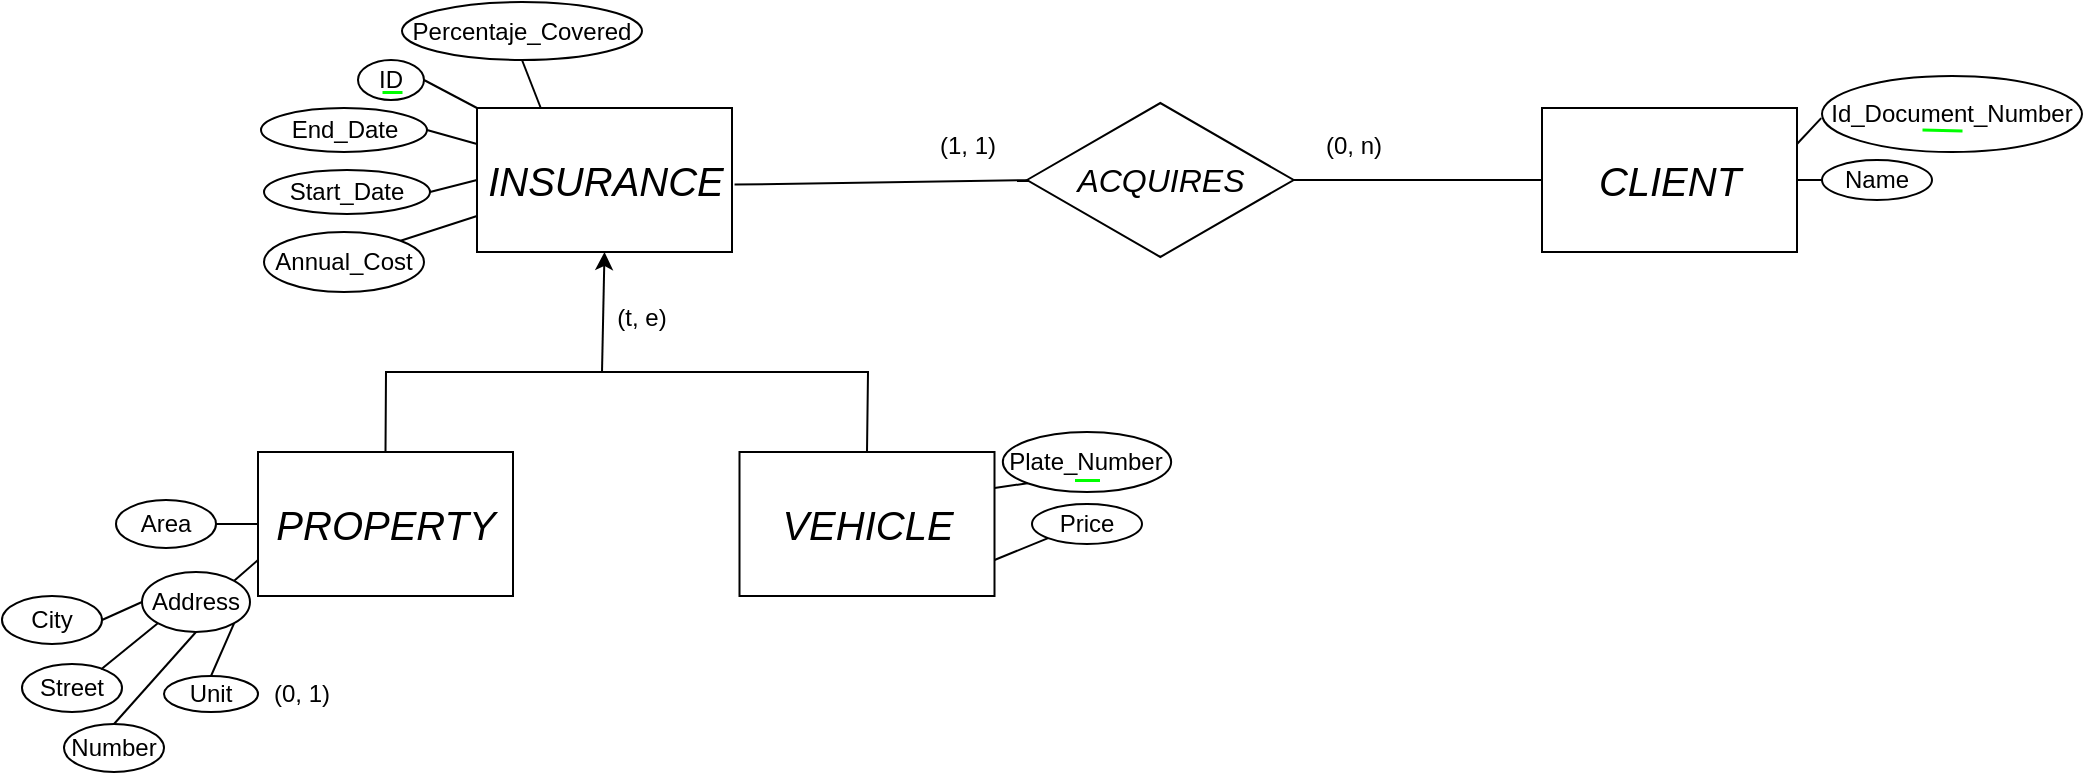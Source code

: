 <mxfile version="24.7.8">
  <diagram name="Página-1" id="oE5SToJG6d0fqBrR_LVp">
    <mxGraphModel dx="1035" dy="644" grid="1" gridSize="10" guides="1" tooltips="1" connect="1" arrows="1" fold="1" page="1" pageScale="1" pageWidth="1169" pageHeight="827" math="0" shadow="0">
      <root>
        <mxCell id="0" />
        <mxCell id="1" parent="0" />
        <mxCell id="l5UG1TYHH5k3Dn63BQr8-16" value="Plate_Number" style="ellipse;whiteSpace=wrap;html=1;fillColor=none;" vertex="1" parent="1">
          <mxGeometry x="520.42" y="470" width="84.16" height="30" as="geometry" />
        </mxCell>
        <mxCell id="SnB1N_KesckS_-LBV5Pf-40" value="&lt;span style=&quot;font-size: 20px;&quot;&gt;&lt;i&gt;INSURANCE&lt;/i&gt;&lt;/span&gt;" style="rounded=0;whiteSpace=wrap;html=1;fillColor=none;align=center;" parent="1" vertex="1">
          <mxGeometry x="257.5" y="308" width="127.5" height="72" as="geometry" />
        </mxCell>
        <mxCell id="SnB1N_KesckS_-LBV5Pf-41" value="&lt;i&gt;&lt;font style=&quot;font-size: 16px;&quot;&gt;ACQUIRES&lt;/font&gt;&lt;/i&gt;" style="html=1;whiteSpace=wrap;aspect=fixed;shape=isoRectangle;fillColor=none;" parent="1" vertex="1">
          <mxGeometry x="532.5" y="304" width="133.34" height="80" as="geometry" />
        </mxCell>
        <mxCell id="SnB1N_KesckS_-LBV5Pf-52" value="(1, 1)" style="text;html=1;align=center;verticalAlign=middle;whiteSpace=wrap;rounded=0;" parent="1" vertex="1">
          <mxGeometry x="472.5" y="312" width="60" height="30" as="geometry" />
        </mxCell>
        <mxCell id="SnB1N_KesckS_-LBV5Pf-53" value="(0, n)" style="text;html=1;align=center;verticalAlign=middle;whiteSpace=wrap;rounded=0;" parent="1" vertex="1">
          <mxGeometry x="665.84" y="312" width="60" height="30" as="geometry" />
        </mxCell>
        <mxCell id="SnB1N_KesckS_-LBV5Pf-55" value="" style="endArrow=none;html=1;rounded=0;strokeWidth=1.5;strokeColor=#00ff00;" parent="1" edge="1">
          <mxGeometry width="50" height="50" relative="1" as="geometry">
            <mxPoint x="980" y="318.75" as="sourcePoint" />
            <mxPoint x="1000" y="319.25" as="targetPoint" />
          </mxGeometry>
        </mxCell>
        <mxCell id="SnB1N_KesckS_-LBV5Pf-58" style="edgeStyle=orthogonalEdgeStyle;rounded=0;orthogonalLoop=1;jettySize=auto;html=1;exitX=0.5;exitY=1;exitDx=0;exitDy=0;" parent="1" edge="1">
          <mxGeometry relative="1" as="geometry">
            <mxPoint x="300.0" y="330" as="sourcePoint" />
            <mxPoint x="300.0" y="330" as="targetPoint" />
          </mxGeometry>
        </mxCell>
        <mxCell id="SnB1N_KesckS_-LBV5Pf-65" value="" style="endArrow=none;html=1;rounded=0;strokeWidth=1.5;strokeColor=#00ff00;jumpSize=6;endSize=6;" parent="1" edge="1">
          <mxGeometry width="50" height="50" relative="1" as="geometry">
            <mxPoint x="210" y="300" as="sourcePoint" />
            <mxPoint x="220" y="300" as="targetPoint" />
          </mxGeometry>
        </mxCell>
        <mxCell id="DN17GnSG9GedcZI6rVrl-2" value="&lt;span style=&quot;font-size: 20px;&quot;&gt;&lt;i&gt;CLIENT&lt;/i&gt;&lt;/span&gt;" style="rounded=0;whiteSpace=wrap;html=1;fillColor=none;align=center;" parent="1" vertex="1">
          <mxGeometry x="790" y="308" width="127.5" height="72" as="geometry" />
        </mxCell>
        <mxCell id="DN17GnSG9GedcZI6rVrl-3" value="" style="endArrow=none;html=1;rounded=0;exitX=1.01;exitY=0.532;exitDx=0;exitDy=0;exitPerimeter=0;entryX=0.007;entryY=0.501;entryDx=0;entryDy=0;entryPerimeter=0;" parent="1" source="SnB1N_KesckS_-LBV5Pf-40" target="SnB1N_KesckS_-LBV5Pf-41" edge="1">
          <mxGeometry width="50" height="50" relative="1" as="geometry">
            <mxPoint x="440" y="369" as="sourcePoint" />
            <mxPoint x="530" y="344" as="targetPoint" />
          </mxGeometry>
        </mxCell>
        <mxCell id="DN17GnSG9GedcZI6rVrl-5" value="" style="endArrow=none;html=1;rounded=0;exitX=0.999;exitY=0.5;exitDx=0;exitDy=0;exitPerimeter=0;entryX=0;entryY=0.5;entryDx=0;entryDy=0;" parent="1" source="SnB1N_KesckS_-LBV5Pf-41" target="DN17GnSG9GedcZI6rVrl-2" edge="1">
          <mxGeometry width="50" height="50" relative="1" as="geometry">
            <mxPoint x="665.843" y="345.36" as="sourcePoint" />
            <mxPoint x="826.87" y="354" as="targetPoint" />
          </mxGeometry>
        </mxCell>
        <mxCell id="DN17GnSG9GedcZI6rVrl-18" value="" style="endArrow=none;html=1;rounded=0;entryX=-0.003;entryY=0.554;entryDx=0;entryDy=0;exitX=1;exitY=0.25;exitDx=0;exitDy=0;entryPerimeter=0;" parent="1" source="DN17GnSG9GedcZI6rVrl-2" target="l5UG1TYHH5k3Dn63BQr8-19" edge="1">
          <mxGeometry width="50" height="50" relative="1" as="geometry">
            <mxPoint x="630" y="412" as="sourcePoint" />
            <mxPoint x="949.017" y="303.553" as="targetPoint" />
          </mxGeometry>
        </mxCell>
        <mxCell id="DN17GnSG9GedcZI6rVrl-19" value="" style="endArrow=none;html=1;rounded=0;entryX=0;entryY=0.5;entryDx=0;entryDy=0;exitX=1;exitY=0.5;exitDx=0;exitDy=0;" parent="1" source="DN17GnSG9GedcZI6rVrl-2" target="l5UG1TYHH5k3Dn63BQr8-18" edge="1">
          <mxGeometry width="50" height="50" relative="1" as="geometry">
            <mxPoint x="928" y="318" as="sourcePoint" />
            <mxPoint x="940.0" y="350" as="targetPoint" />
          </mxGeometry>
        </mxCell>
        <mxCell id="DN17GnSG9GedcZI6rVrl-20" value="" style="endArrow=none;html=1;rounded=0;entryX=0.25;entryY=0;entryDx=0;entryDy=0;exitX=0.5;exitY=1;exitDx=0;exitDy=0;" parent="1" source="l5UG1TYHH5k3Dn63BQr8-15" target="SnB1N_KesckS_-LBV5Pf-40" edge="1">
          <mxGeometry width="50" height="50" relative="1" as="geometry">
            <mxPoint x="280" y="290" as="sourcePoint" />
            <mxPoint x="260" y="300" as="targetPoint" />
          </mxGeometry>
        </mxCell>
        <mxCell id="DN17GnSG9GedcZI6rVrl-21" value="" style="endArrow=none;html=1;rounded=0;entryX=0;entryY=0;entryDx=0;entryDy=0;exitX=1;exitY=0.5;exitDx=0;exitDy=0;" parent="1" source="l5UG1TYHH5k3Dn63BQr8-13" target="SnB1N_KesckS_-LBV5Pf-40" edge="1">
          <mxGeometry width="50" height="50" relative="1" as="geometry">
            <mxPoint x="205.0" y="294" as="sourcePoint" />
            <mxPoint x="268" y="318" as="targetPoint" />
          </mxGeometry>
        </mxCell>
        <mxCell id="DN17GnSG9GedcZI6rVrl-22" value="" style="endArrow=none;html=1;rounded=0;entryX=0;entryY=0.25;entryDx=0;entryDy=0;exitX=1;exitY=0.5;exitDx=0;exitDy=0;" parent="1" source="l5UG1TYHH5k3Dn63BQr8-10" target="SnB1N_KesckS_-LBV5Pf-40" edge="1">
          <mxGeometry width="50" height="50" relative="1" as="geometry">
            <mxPoint x="182.0" y="290" as="sourcePoint" />
            <mxPoint x="267" y="336" as="targetPoint" />
          </mxGeometry>
        </mxCell>
        <mxCell id="DN17GnSG9GedcZI6rVrl-23" value="" style="endArrow=none;html=1;rounded=0;entryX=0;entryY=0.5;entryDx=0;entryDy=0;exitX=1;exitY=0.5;exitDx=0;exitDy=0;" parent="1" source="l5UG1TYHH5k3Dn63BQr8-9" target="SnB1N_KesckS_-LBV5Pf-40" edge="1">
          <mxGeometry width="50" height="50" relative="1" as="geometry">
            <mxPoint x="164.92" y="339.08" as="sourcePoint" />
            <mxPoint x="267" y="354" as="targetPoint" />
          </mxGeometry>
        </mxCell>
        <mxCell id="DN17GnSG9GedcZI6rVrl-24" value="" style="endArrow=none;html=1;rounded=0;entryX=0;entryY=0.75;entryDx=0;entryDy=0;exitX=1;exitY=0;exitDx=0;exitDy=0;" parent="1" source="l5UG1TYHH5k3Dn63BQr8-8" target="SnB1N_KesckS_-LBV5Pf-40" edge="1">
          <mxGeometry width="50" height="50" relative="1" as="geometry">
            <mxPoint x="170.577" y="421.423" as="sourcePoint" />
            <mxPoint x="267" y="377" as="targetPoint" />
            <Array as="points" />
          </mxGeometry>
        </mxCell>
        <mxCell id="DN17GnSG9GedcZI6rVrl-30" value="&lt;span style=&quot;font-size: 20px;&quot;&gt;&lt;i&gt;PROPERTY&lt;/i&gt;&lt;/span&gt;" style="rounded=0;whiteSpace=wrap;html=1;fillColor=none;align=center;" parent="1" vertex="1">
          <mxGeometry x="148" y="480" width="127.5" height="72" as="geometry" />
        </mxCell>
        <mxCell id="DN17GnSG9GedcZI6rVrl-31" value="&lt;span style=&quot;font-size: 20px;&quot;&gt;&lt;i&gt;VEHICLE&lt;/i&gt;&lt;/span&gt;" style="rounded=0;whiteSpace=wrap;html=1;fillColor=none;align=center;" parent="1" vertex="1">
          <mxGeometry x="388.75" y="480" width="127.5" height="72" as="geometry" />
        </mxCell>
        <mxCell id="DN17GnSG9GedcZI6rVrl-32" value="" style="endArrow=none;html=1;rounded=0;exitX=0.5;exitY=0;exitDx=0;exitDy=0;entryX=0.5;entryY=0;entryDx=0;entryDy=0;" parent="1" source="DN17GnSG9GedcZI6rVrl-30" target="DN17GnSG9GedcZI6rVrl-31" edge="1">
          <mxGeometry width="50" height="50" relative="1" as="geometry">
            <mxPoint x="131" y="431" as="sourcePoint" />
            <mxPoint x="470" y="440" as="targetPoint" />
            <Array as="points">
              <mxPoint x="212" y="440" />
              <mxPoint x="453" y="440" />
            </Array>
          </mxGeometry>
        </mxCell>
        <mxCell id="DN17GnSG9GedcZI6rVrl-33" value="" style="endArrow=classic;html=1;rounded=0;entryX=0.5;entryY=1;entryDx=0;entryDy=0;" parent="1" target="SnB1N_KesckS_-LBV5Pf-40" edge="1">
          <mxGeometry width="50" height="50" relative="1" as="geometry">
            <mxPoint x="320" y="440" as="sourcePoint" />
            <mxPoint x="410" y="430" as="targetPoint" />
          </mxGeometry>
        </mxCell>
        <mxCell id="DN17GnSG9GedcZI6rVrl-38" value="" style="endArrow=none;html=1;rounded=0;entryX=0;entryY=1;entryDx=0;entryDy=0;exitX=1;exitY=0.25;exitDx=0;exitDy=0;" parent="1" source="DN17GnSG9GedcZI6rVrl-31" target="l5UG1TYHH5k3Dn63BQr8-16" edge="1">
          <mxGeometry width="50" height="50" relative="1" as="geometry">
            <mxPoint x="520" y="480" as="sourcePoint" />
            <mxPoint x="530.0" y="464" as="targetPoint" />
          </mxGeometry>
        </mxCell>
        <mxCell id="DN17GnSG9GedcZI6rVrl-39" value="" style="endArrow=none;html=1;rounded=0;exitX=1;exitY=0.75;exitDx=0;exitDy=0;entryX=0;entryY=1;entryDx=0;entryDy=0;" parent="1" source="DN17GnSG9GedcZI6rVrl-31" target="l5UG1TYHH5k3Dn63BQr8-17" edge="1">
          <mxGeometry width="50" height="50" relative="1" as="geometry">
            <mxPoint x="526" y="490" as="sourcePoint" />
            <mxPoint x="550.0" y="540.0" as="targetPoint" />
          </mxGeometry>
        </mxCell>
        <mxCell id="DN17GnSG9GedcZI6rVrl-40" value="" style="endArrow=none;html=1;rounded=0;strokeWidth=1.5;strokeColor=#00ff00;" parent="1" edge="1">
          <mxGeometry width="50" height="50" relative="1" as="geometry">
            <mxPoint x="556.25" y="494" as="sourcePoint" />
            <mxPoint x="568.75" y="494" as="targetPoint" />
          </mxGeometry>
        </mxCell>
        <mxCell id="DN17GnSG9GedcZI6rVrl-42" value="Address" style="ellipse;whiteSpace=wrap;html=1;fillColor=none;" parent="1" vertex="1">
          <mxGeometry x="90" y="540" width="54" height="30" as="geometry" />
        </mxCell>
        <mxCell id="DN17GnSG9GedcZI6rVrl-47" value="" style="endArrow=none;html=1;rounded=0;exitX=1;exitY=0.5;exitDx=0;exitDy=0;entryX=0;entryY=0.5;entryDx=0;entryDy=0;" parent="1" source="l5UG1TYHH5k3Dn63BQr8-6" target="DN17GnSG9GedcZI6rVrl-30" edge="1">
          <mxGeometry width="50" height="50" relative="1" as="geometry">
            <mxPoint x="120" y="516" as="sourcePoint" />
            <mxPoint x="180" y="550" as="targetPoint" />
          </mxGeometry>
        </mxCell>
        <mxCell id="DN17GnSG9GedcZI6rVrl-48" value="" style="endArrow=none;html=1;rounded=0;exitX=1;exitY=0;exitDx=0;exitDy=0;entryX=0;entryY=0.75;entryDx=0;entryDy=0;" parent="1" source="DN17GnSG9GedcZI6rVrl-42" target="DN17GnSG9GedcZI6rVrl-30" edge="1">
          <mxGeometry width="50" height="50" relative="1" as="geometry">
            <mxPoint x="130" y="526" as="sourcePoint" />
            <mxPoint x="158" y="526" as="targetPoint" />
          </mxGeometry>
        </mxCell>
        <mxCell id="DN17GnSG9GedcZI6rVrl-49" value="" style="endArrow=none;html=1;rounded=0;entryX=0;entryY=0.5;entryDx=0;entryDy=0;exitX=1;exitY=0.5;exitDx=0;exitDy=0;" parent="1" source="l5UG1TYHH5k3Dn63BQr8-5" target="DN17GnSG9GedcZI6rVrl-42" edge="1">
          <mxGeometry width="50" height="50" relative="1" as="geometry">
            <mxPoint x="60" y="570" as="sourcePoint" />
            <mxPoint x="82" y="578" as="targetPoint" />
          </mxGeometry>
        </mxCell>
        <mxCell id="DN17GnSG9GedcZI6rVrl-51" value="" style="endArrow=none;html=1;rounded=0;exitX=0.792;exitY=0.108;exitDx=0;exitDy=0;entryX=0;entryY=1;entryDx=0;entryDy=0;exitPerimeter=0;" parent="1" source="l5UG1TYHH5k3Dn63BQr8-4" target="DN17GnSG9GedcZI6rVrl-42" edge="1">
          <mxGeometry width="50" height="50" relative="1" as="geometry">
            <mxPoint x="48.142" y="605.858" as="sourcePoint" />
            <mxPoint x="91" y="584" as="targetPoint" />
            <Array as="points" />
          </mxGeometry>
        </mxCell>
        <mxCell id="DN17GnSG9GedcZI6rVrl-52" value="" style="endArrow=none;html=1;rounded=0;exitX=0.5;exitY=0;exitDx=0;exitDy=0;entryX=0.5;entryY=1;entryDx=0;entryDy=0;" parent="1" source="l5UG1TYHH5k3Dn63BQr8-3" target="DN17GnSG9GedcZI6rVrl-42" edge="1">
          <mxGeometry width="50" height="50" relative="1" as="geometry">
            <mxPoint x="55" y="640" as="sourcePoint" />
            <mxPoint x="80" y="600" as="targetPoint" />
          </mxGeometry>
        </mxCell>
        <mxCell id="DN17GnSG9GedcZI6rVrl-53" value="" style="endArrow=none;html=1;rounded=0;exitX=0.5;exitY=0;exitDx=0;exitDy=0;entryX=1;entryY=1;entryDx=0;entryDy=0;" parent="1" source="l5UG1TYHH5k3Dn63BQr8-1" target="DN17GnSG9GedcZI6rVrl-42" edge="1">
          <mxGeometry width="50" height="50" relative="1" as="geometry">
            <mxPoint x="95" y="620" as="sourcePoint" />
            <mxPoint x="91" y="606" as="targetPoint" />
            <Array as="points" />
          </mxGeometry>
        </mxCell>
        <mxCell id="DN17GnSG9GedcZI6rVrl-55" value="(0, 1)" style="text;html=1;align=center;verticalAlign=middle;whiteSpace=wrap;rounded=0;" parent="1" vertex="1">
          <mxGeometry x="140" y="586" width="60" height="30" as="geometry" />
        </mxCell>
        <mxCell id="DN17GnSG9GedcZI6rVrl-56" value="(t, e)" style="text;html=1;align=center;verticalAlign=middle;whiteSpace=wrap;rounded=0;" parent="1" vertex="1">
          <mxGeometry x="310" y="398" width="60" height="30" as="geometry" />
        </mxCell>
        <mxCell id="l5UG1TYHH5k3Dn63BQr8-1" value="Unit" style="ellipse;whiteSpace=wrap;html=1;fillColor=none;" vertex="1" parent="1">
          <mxGeometry x="101" y="592" width="47" height="18" as="geometry" />
        </mxCell>
        <mxCell id="l5UG1TYHH5k3Dn63BQr8-3" value="Number" style="ellipse;whiteSpace=wrap;html=1;fillColor=none;" vertex="1" parent="1">
          <mxGeometry x="51" y="616" width="50" height="24" as="geometry" />
        </mxCell>
        <mxCell id="l5UG1TYHH5k3Dn63BQr8-4" value="Street" style="ellipse;whiteSpace=wrap;html=1;fillColor=none;" vertex="1" parent="1">
          <mxGeometry x="30" y="586" width="50" height="24" as="geometry" />
        </mxCell>
        <mxCell id="l5UG1TYHH5k3Dn63BQr8-5" value="City" style="ellipse;whiteSpace=wrap;html=1;fillColor=none;" vertex="1" parent="1">
          <mxGeometry x="20" y="552" width="50" height="24" as="geometry" />
        </mxCell>
        <mxCell id="l5UG1TYHH5k3Dn63BQr8-6" value="Area" style="ellipse;whiteSpace=wrap;html=1;fillColor=none;" vertex="1" parent="1">
          <mxGeometry x="77" y="504" width="50" height="24" as="geometry" />
        </mxCell>
        <mxCell id="l5UG1TYHH5k3Dn63BQr8-8" value="Annual_Cost" style="ellipse;whiteSpace=wrap;html=1;fillColor=none;" vertex="1" parent="1">
          <mxGeometry x="151" y="370" width="80" height="30" as="geometry" />
        </mxCell>
        <mxCell id="l5UG1TYHH5k3Dn63BQr8-9" value="Start_Date" style="ellipse;whiteSpace=wrap;html=1;fillColor=none;" vertex="1" parent="1">
          <mxGeometry x="151" y="339" width="83" height="22" as="geometry" />
        </mxCell>
        <mxCell id="l5UG1TYHH5k3Dn63BQr8-10" value="End_Date" style="ellipse;whiteSpace=wrap;html=1;fillColor=none;" vertex="1" parent="1">
          <mxGeometry x="149.5" y="308" width="83" height="22" as="geometry" />
        </mxCell>
        <mxCell id="l5UG1TYHH5k3Dn63BQr8-13" value="ID" style="ellipse;whiteSpace=wrap;html=1;fillColor=none;" vertex="1" parent="1">
          <mxGeometry x="198" y="284" width="33" height="20" as="geometry" />
        </mxCell>
        <mxCell id="l5UG1TYHH5k3Dn63BQr8-15" value="Percentaje_Covered" style="ellipse;whiteSpace=wrap;html=1;fillColor=none;" vertex="1" parent="1">
          <mxGeometry x="220" y="255" width="120" height="29" as="geometry" />
        </mxCell>
        <mxCell id="l5UG1TYHH5k3Dn63BQr8-17" value="Price" style="ellipse;whiteSpace=wrap;html=1;fillColor=none;" vertex="1" parent="1">
          <mxGeometry x="535" y="506" width="55" height="20" as="geometry" />
        </mxCell>
        <mxCell id="l5UG1TYHH5k3Dn63BQr8-18" value="Name" style="ellipse;whiteSpace=wrap;html=1;fillColor=none;" vertex="1" parent="1">
          <mxGeometry x="930" y="334" width="55" height="20" as="geometry" />
        </mxCell>
        <mxCell id="l5UG1TYHH5k3Dn63BQr8-19" value="Id_Document_Number" style="ellipse;whiteSpace=wrap;html=1;fillColor=none;" vertex="1" parent="1">
          <mxGeometry x="930" y="292" width="130" height="38" as="geometry" />
        </mxCell>
      </root>
    </mxGraphModel>
  </diagram>
</mxfile>
